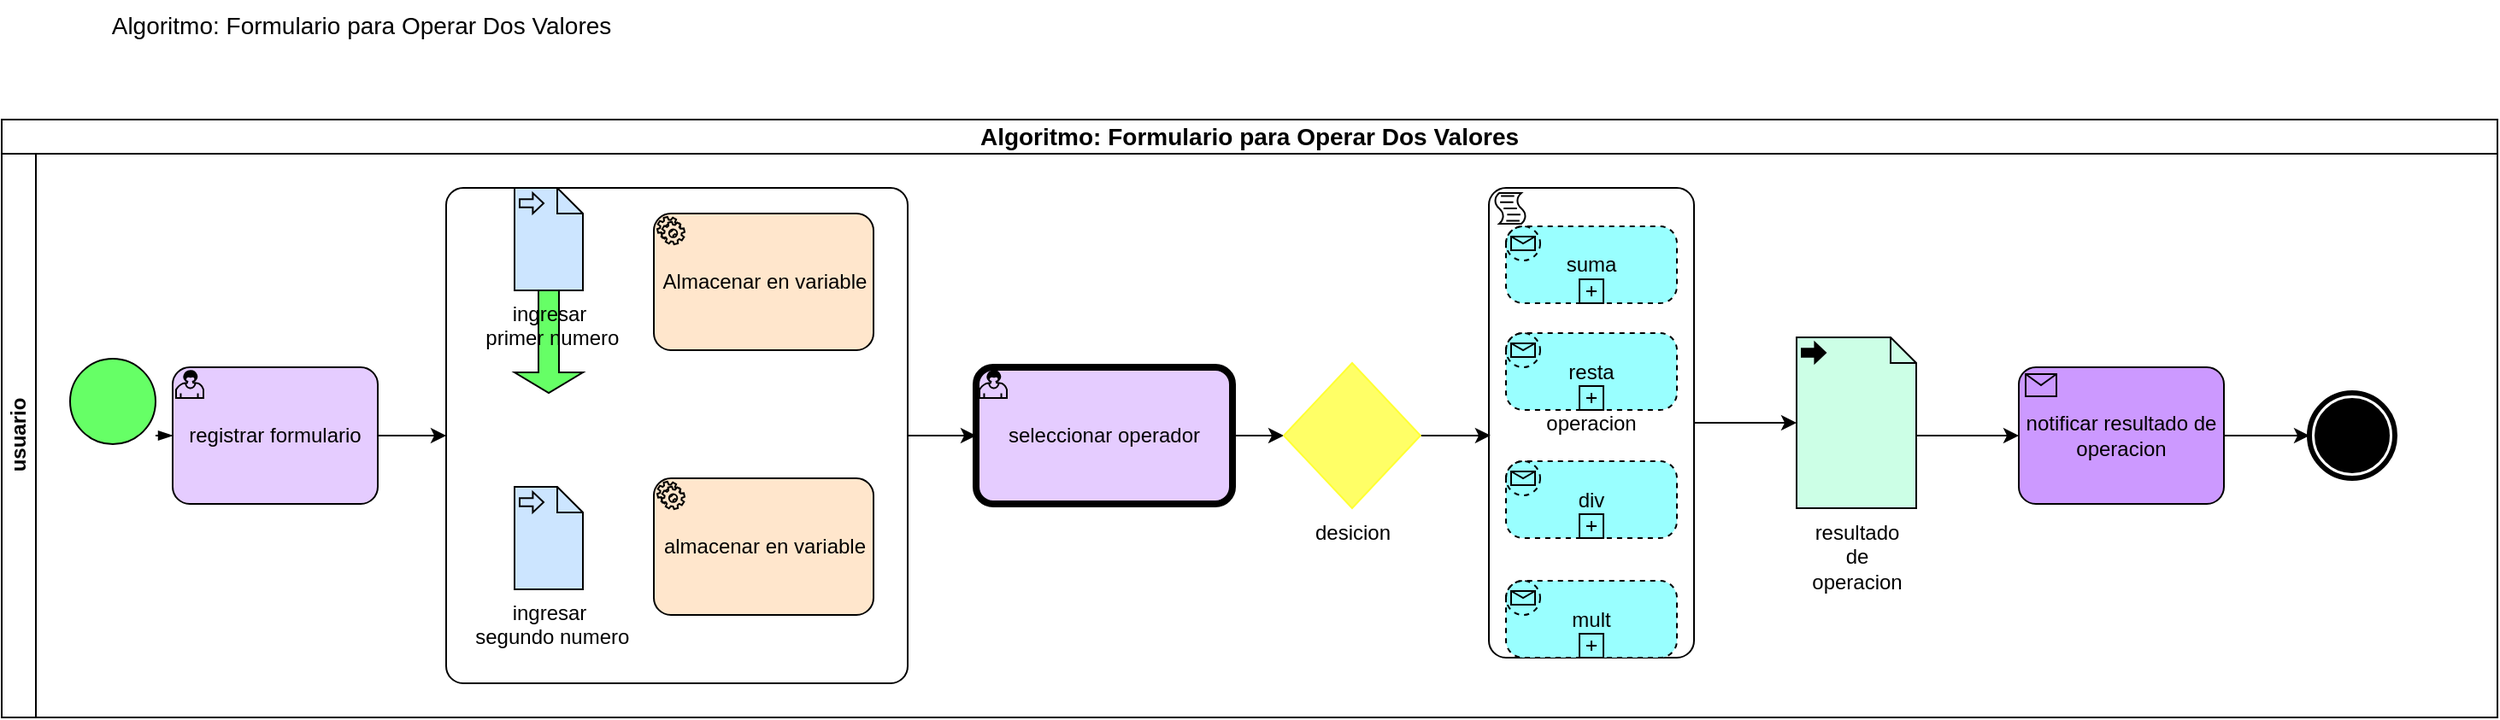 <mxfile version="21.0.8" type="device"><diagram name="Página-1" id="23P2vF2zfUG6SlSoTTSH"><mxGraphModel dx="2261" dy="778" grid="1" gridSize="10" guides="1" tooltips="1" connect="1" arrows="1" fold="1" page="1" pageScale="1" pageWidth="827" pageHeight="1169" math="0" shadow="0"><root><mxCell id="0"/><mxCell id="1" parent="0"/><mxCell id="PtRnssLtpRVpCweUlTMZ-1" value="&lt;font style=&quot;font-size: 14px;&quot;&gt;Algoritmo: Formulario para Operar Dos Valores&lt;/font&gt;" style="text;html=1;align=center;verticalAlign=middle;resizable=0;points=[];autosize=1;strokeColor=none;fillColor=none;" parent="1" vertex="1"><mxGeometry x="35" y="50" width="310" height="30" as="geometry"/></mxCell><mxCell id="JPhCnBv6DWpIe7Qf6uOV-2" value="&lt;font style=&quot;font-size: 14px;&quot;&gt;Algoritmo: Formulario para Operar Dos Valores&lt;/font&gt;" style="swimlane;html=1;childLayout=stackLayout;resizeParent=1;resizeParentMax=0;horizontal=1;startSize=20;horizontalStack=0;whiteSpace=wrap;" parent="1" vertex="1"><mxGeometry x="-20" y="120" width="1460" height="350" as="geometry"/></mxCell><mxCell id="JPhCnBv6DWpIe7Qf6uOV-3" value="usuario" style="swimlane;html=1;startSize=20;horizontal=0;" parent="JPhCnBv6DWpIe7Qf6uOV-2" vertex="1"><mxGeometry y="20" width="1460" height="330" as="geometry"/></mxCell><mxCell id="JPhCnBv6DWpIe7Qf6uOV-6" value="" style="points=[[0.145,0.145,0],[0.5,0,0],[0.855,0.145,0],[1,0.5,0],[0.855,0.855,0],[0.5,1,0],[0.145,0.855,0],[0,0.5,0]];shape=mxgraph.bpmn.event;html=1;verticalLabelPosition=bottom;labelBackgroundColor=#ffffff;verticalAlign=top;align=center;perimeter=ellipsePerimeter;outlineConnect=0;aspect=fixed;outline=standard;symbol=general;fillColor=#66FF66;" parent="JPhCnBv6DWpIe7Qf6uOV-3" vertex="1"><mxGeometry x="40" y="120" width="50" height="50" as="geometry"/></mxCell><mxCell id="7XDGIB6Dq8HpiKMHVq9T-7" style="edgeStyle=orthogonalEdgeStyle;rounded=0;orthogonalLoop=1;jettySize=auto;html=1;exitX=1;exitY=0.5;exitDx=0;exitDy=0;exitPerimeter=0;entryX=0;entryY=0.5;entryDx=0;entryDy=0;entryPerimeter=0;" edge="1" parent="JPhCnBv6DWpIe7Qf6uOV-3" source="JPhCnBv6DWpIe7Qf6uOV-7" target="JPhCnBv6DWpIe7Qf6uOV-21"><mxGeometry relative="1" as="geometry"/></mxCell><mxCell id="JPhCnBv6DWpIe7Qf6uOV-7" value="registrar formulario" style="points=[[0.25,0,0],[0.5,0,0],[0.75,0,0],[1,0.25,0],[1,0.5,0],[1,0.75,0],[0.75,1,0],[0.5,1,0],[0.25,1,0],[0,0.75,0],[0,0.5,0],[0,0.25,0]];shape=mxgraph.bpmn.task;whiteSpace=wrap;rectStyle=rounded;size=10;html=1;container=1;expand=0;collapsible=0;taskMarker=user;fillColor=#E5CCFF;" parent="JPhCnBv6DWpIe7Qf6uOV-3" vertex="1"><mxGeometry x="100" y="125" width="120" height="80" as="geometry"/></mxCell><mxCell id="JPhCnBv6DWpIe7Qf6uOV-16" value="" style="edgeStyle=elbowEdgeStyle;fontSize=12;html=1;endArrow=blockThin;endFill=1;rounded=0;exitX=1;exitY=0.5;exitDx=0;exitDy=0;exitPerimeter=0;entryX=0;entryY=0.5;entryDx=0;entryDy=0;entryPerimeter=0;" parent="JPhCnBv6DWpIe7Qf6uOV-3" target="JPhCnBv6DWpIe7Qf6uOV-7" edge="1"><mxGeometry width="160" relative="1" as="geometry"><mxPoint x="90" y="165" as="sourcePoint"/><mxPoint x="120" y="230" as="targetPoint"/></mxGeometry></mxCell><mxCell id="7XDGIB6Dq8HpiKMHVq9T-10" style="edgeStyle=orthogonalEdgeStyle;rounded=0;orthogonalLoop=1;jettySize=auto;html=1;" edge="1" parent="JPhCnBv6DWpIe7Qf6uOV-3" source="JPhCnBv6DWpIe7Qf6uOV-21" target="7XDGIB6Dq8HpiKMHVq9T-8"><mxGeometry relative="1" as="geometry"/></mxCell><mxCell id="JPhCnBv6DWpIe7Qf6uOV-21" value="" style="points=[[0.25,0,0],[0.5,0,0],[0.75,0,0],[1,0.25,0],[1,0.5,0],[1,0.75,0],[0.75,1,0],[0.5,1,0],[0.25,1,0],[0,0.75,0],[0,0.5,0],[0,0.25,0]];shape=mxgraph.bpmn.task;whiteSpace=wrap;rectStyle=rounded;size=10;html=1;container=1;expand=0;collapsible=0;taskMarker=abstract;" parent="JPhCnBv6DWpIe7Qf6uOV-3" vertex="1"><mxGeometry x="260" y="20" width="270" height="290" as="geometry"/></mxCell><mxCell id="7XDGIB6Dq8HpiKMHVq9T-1" value="Almacenar en variable" style="points=[[0.25,0,0],[0.5,0,0],[0.75,0,0],[1,0.25,0],[1,0.5,0],[1,0.75,0],[0.75,1,0],[0.5,1,0],[0.25,1,0],[0,0.75,0],[0,0.5,0],[0,0.25,0]];shape=mxgraph.bpmn.task;whiteSpace=wrap;rectStyle=rounded;size=10;html=1;container=1;expand=0;collapsible=0;taskMarker=service;fillColor=#FFE6CC;" vertex="1" parent="JPhCnBv6DWpIe7Qf6uOV-21"><mxGeometry x="121.5" y="15" width="128.5" height="80" as="geometry"/></mxCell><mxCell id="7XDGIB6Dq8HpiKMHVq9T-2" value="almacenar en variable" style="points=[[0.25,0,0],[0.5,0,0],[0.75,0,0],[1,0.25,0],[1,0.5,0],[1,0.75,0],[0.75,1,0],[0.5,1,0],[0.25,1,0],[0,0.75,0],[0,0.5,0],[0,0.25,0]];shape=mxgraph.bpmn.task;whiteSpace=wrap;rectStyle=rounded;size=10;html=1;container=1;expand=0;collapsible=0;taskMarker=service;fillColor=#FFE6CC;" vertex="1" parent="JPhCnBv6DWpIe7Qf6uOV-21"><mxGeometry x="121.5" y="170" width="128.5" height="80" as="geometry"/></mxCell><mxCell id="7XDGIB6Dq8HpiKMHVq9T-3" value="" style="shape=singleArrow;direction=south;whiteSpace=wrap;html=1;fillColor=#66FF66;" vertex="1" parent="JPhCnBv6DWpIe7Qf6uOV-3"><mxGeometry x="300" y="80" width="40" height="60" as="geometry"/></mxCell><mxCell id="JPhCnBv6DWpIe7Qf6uOV-8" value="&lt;div&gt;ingresar&lt;/div&gt;&lt;div&gt;&amp;nbsp;primer numero&lt;/div&gt;" style="shape=mxgraph.bpmn.data;labelPosition=center;verticalLabelPosition=bottom;align=center;verticalAlign=top;size=15;html=1;bpmnTransferType=input;fillColor=#CCE5FF;" parent="JPhCnBv6DWpIe7Qf6uOV-3" vertex="1"><mxGeometry x="300" y="20" width="40" height="60" as="geometry"/></mxCell><mxCell id="7XDGIB6Dq8HpiKMHVq9T-16" style="edgeStyle=orthogonalEdgeStyle;rounded=0;orthogonalLoop=1;jettySize=auto;html=1;exitX=0;exitY=0;exitDx=70;exitDy=57.5;exitPerimeter=0;entryX=0;entryY=0.5;entryDx=0;entryDy=0;entryPerimeter=0;" edge="1" parent="JPhCnBv6DWpIe7Qf6uOV-3" source="JPhCnBv6DWpIe7Qf6uOV-14" target="JPhCnBv6DWpIe7Qf6uOV-15"><mxGeometry relative="1" as="geometry"/></mxCell><mxCell id="JPhCnBv6DWpIe7Qf6uOV-14" value="&lt;div&gt;resultado&lt;/div&gt;&lt;div&gt;de&lt;/div&gt;&lt;div&gt;operacion&lt;br&gt;&lt;/div&gt;" style="shape=mxgraph.bpmn.data;labelPosition=center;verticalLabelPosition=bottom;align=center;verticalAlign=top;size=15;html=1;bpmnTransferType=output;fillColor=#CCFFE6;" parent="JPhCnBv6DWpIe7Qf6uOV-3" vertex="1"><mxGeometry x="1050" y="107.5" width="70" height="100" as="geometry"/></mxCell><mxCell id="7XDGIB6Dq8HpiKMHVq9T-17" style="edgeStyle=orthogonalEdgeStyle;rounded=0;orthogonalLoop=1;jettySize=auto;html=1;entryX=0;entryY=0.5;entryDx=0;entryDy=0;entryPerimeter=0;" edge="1" parent="JPhCnBv6DWpIe7Qf6uOV-3" source="JPhCnBv6DWpIe7Qf6uOV-15" target="JPhCnBv6DWpIe7Qf6uOV-19"><mxGeometry relative="1" as="geometry"/></mxCell><mxCell id="JPhCnBv6DWpIe7Qf6uOV-15" value="notificar resultado de operacion" style="points=[[0.25,0,0],[0.5,0,0],[0.75,0,0],[1,0.25,0],[1,0.5,0],[1,0.75,0],[0.75,1,0],[0.5,1,0],[0.25,1,0],[0,0.75,0],[0,0.5,0],[0,0.25,0]];shape=mxgraph.bpmn.task;whiteSpace=wrap;rectStyle=rounded;size=10;html=1;container=1;expand=0;collapsible=0;taskMarker=receive;fillColor=#CC99FF;" parent="JPhCnBv6DWpIe7Qf6uOV-3" vertex="1"><mxGeometry x="1180" y="125" width="120" height="80" as="geometry"/></mxCell><mxCell id="JPhCnBv6DWpIe7Qf6uOV-19" value="" style="points=[[0.145,0.145,0],[0.5,0,0],[0.855,0.145,0],[1,0.5,0],[0.855,0.855,0],[0.5,1,0],[0.145,0.855,0],[0,0.5,0]];shape=mxgraph.bpmn.event;html=1;verticalLabelPosition=bottom;labelBackgroundColor=#ffffff;verticalAlign=top;align=center;perimeter=ellipsePerimeter;outlineConnect=0;aspect=fixed;outline=end;symbol=terminate;" parent="JPhCnBv6DWpIe7Qf6uOV-3" vertex="1"><mxGeometry x="1350" y="140" width="50" height="50" as="geometry"/></mxCell><mxCell id="JPhCnBv6DWpIe7Qf6uOV-20" value="&lt;div&gt;ingresar&lt;/div&gt;&lt;div&gt;&amp;nbsp;segundo numero&lt;/div&gt;" style="shape=mxgraph.bpmn.data;labelPosition=center;verticalLabelPosition=bottom;align=center;verticalAlign=top;size=15;html=1;bpmnTransferType=input;fillColor=#CCE5FF;" parent="JPhCnBv6DWpIe7Qf6uOV-3" vertex="1"><mxGeometry x="300" y="195" width="40" height="60" as="geometry"/></mxCell><mxCell id="7XDGIB6Dq8HpiKMHVq9T-15" style="edgeStyle=orthogonalEdgeStyle;rounded=0;orthogonalLoop=1;jettySize=auto;html=1;entryX=0;entryY=0.5;entryDx=0;entryDy=0;entryPerimeter=0;" edge="1" parent="JPhCnBv6DWpIe7Qf6uOV-3" source="JPhCnBv6DWpIe7Qf6uOV-9" target="JPhCnBv6DWpIe7Qf6uOV-14"><mxGeometry relative="1" as="geometry"/></mxCell><mxCell id="JPhCnBv6DWpIe7Qf6uOV-9" value="operacion" style="points=[[0.25,0,0],[0.5,0,0],[0.75,0,0],[1,0.25,0],[1,0.5,0],[1,0.75,0],[0.75,1,0],[0.5,1,0],[0.25,1,0],[0,0.75,0],[0,0.5,0],[0,0.25,0]];shape=mxgraph.bpmn.task;whiteSpace=wrap;rectStyle=rounded;size=10;html=1;container=1;expand=0;collapsible=0;taskMarker=script;" parent="JPhCnBv6DWpIe7Qf6uOV-3" vertex="1"><mxGeometry x="870" y="20" width="120" height="275" as="geometry"/></mxCell><mxCell id="JPhCnBv6DWpIe7Qf6uOV-10" value="suma" style="points=[[0.25,0,0],[0.5,0,0],[0.75,0,0],[1,0.25,0],[1,0.5,0],[1,0.75,0],[0.75,1,0],[0.5,1,0],[0.25,1,0],[0,0.75,0],[0,0.5,0],[0,0.25,0]];shape=mxgraph.bpmn.task;whiteSpace=wrap;rectStyle=rounded;size=10;html=1;container=1;expand=0;collapsible=0;taskMarker=abstract;bpmnShapeType=subprocess;isLoopSub=1;outline=eventNonint;symbol=message;fillColor=#99FFFF;" parent="JPhCnBv6DWpIe7Qf6uOV-9" vertex="1"><mxGeometry x="10" y="22.5" width="100" height="45" as="geometry"/></mxCell><mxCell id="JPhCnBv6DWpIe7Qf6uOV-13" value="mult" style="points=[[0.25,0,0],[0.5,0,0],[0.75,0,0],[1,0.25,0],[1,0.5,0],[1,0.75,0],[0.75,1,0],[0.5,1,0],[0.25,1,0],[0,0.75,0],[0,0.5,0],[0,0.25,0]];shape=mxgraph.bpmn.task;whiteSpace=wrap;rectStyle=rounded;size=10;html=1;container=1;expand=0;collapsible=0;taskMarker=abstract;bpmnShapeType=subprocess;isLoopSub=1;outline=eventNonint;symbol=message;fillColor=#99FFFF;" parent="JPhCnBv6DWpIe7Qf6uOV-9" vertex="1"><mxGeometry x="10" y="230" width="100" height="45" as="geometry"/></mxCell><mxCell id="JPhCnBv6DWpIe7Qf6uOV-12" value="div" style="points=[[0.25,0,0],[0.5,0,0],[0.75,0,0],[1,0.25,0],[1,0.5,0],[1,0.75,0],[0.75,1,0],[0.5,1,0],[0.25,1,0],[0,0.75,0],[0,0.5,0],[0,0.25,0]];shape=mxgraph.bpmn.task;whiteSpace=wrap;rectStyle=rounded;size=10;html=1;container=1;expand=0;collapsible=0;taskMarker=abstract;bpmnShapeType=subprocess;isLoopSub=1;outline=eventNonint;symbol=message;fillColor=#99FFFF;" parent="JPhCnBv6DWpIe7Qf6uOV-9" vertex="1"><mxGeometry x="10" y="160" width="100" height="45" as="geometry"/></mxCell><mxCell id="JPhCnBv6DWpIe7Qf6uOV-11" value="resta" style="points=[[0.25,0,0],[0.5,0,0],[0.75,0,0],[1,0.25,0],[1,0.5,0],[1,0.75,0],[0.75,1,0],[0.5,1,0],[0.25,1,0],[0,0.75,0],[0,0.5,0],[0,0.25,0]];shape=mxgraph.bpmn.task;whiteSpace=wrap;rectStyle=rounded;size=10;html=1;container=1;expand=0;collapsible=0;taskMarker=abstract;bpmnShapeType=subprocess;isLoopSub=1;outline=eventNonint;symbol=message;fillColor=#99FFFF;" parent="JPhCnBv6DWpIe7Qf6uOV-9" vertex="1"><mxGeometry x="10" y="85" width="100" height="45" as="geometry"/></mxCell><mxCell id="7XDGIB6Dq8HpiKMHVq9T-13" style="edgeStyle=orthogonalEdgeStyle;rounded=0;orthogonalLoop=1;jettySize=auto;html=1;entryX=0;entryY=0.5;entryDx=0;entryDy=0;entryPerimeter=0;" edge="1" parent="JPhCnBv6DWpIe7Qf6uOV-3" source="7XDGIB6Dq8HpiKMHVq9T-8" target="7XDGIB6Dq8HpiKMHVq9T-12"><mxGeometry relative="1" as="geometry"/></mxCell><mxCell id="7XDGIB6Dq8HpiKMHVq9T-8" value="seleccionar operador" style="points=[[0.25,0,0],[0.5,0,0],[0.75,0,0],[1,0.25,0],[1,0.5,0],[1,0.75,0],[0.75,1,0],[0.5,1,0],[0.25,1,0],[0,0.75,0],[0,0.5,0],[0,0.25,0]];shape=mxgraph.bpmn.task;whiteSpace=wrap;rectStyle=rounded;size=10;html=1;container=1;expand=0;collapsible=0;bpmnShapeType=call;taskMarker=user;fillColor=#E5CCFF;" vertex="1" parent="JPhCnBv6DWpIe7Qf6uOV-3"><mxGeometry x="570" y="125" width="150" height="80" as="geometry"/></mxCell><mxCell id="7XDGIB6Dq8HpiKMHVq9T-14" style="edgeStyle=orthogonalEdgeStyle;rounded=0;orthogonalLoop=1;jettySize=auto;html=1;exitX=1;exitY=0.5;exitDx=0;exitDy=0;exitPerimeter=0;entryX=0.008;entryY=0.527;entryDx=0;entryDy=0;entryPerimeter=0;" edge="1" parent="JPhCnBv6DWpIe7Qf6uOV-3" source="7XDGIB6Dq8HpiKMHVq9T-12" target="JPhCnBv6DWpIe7Qf6uOV-9"><mxGeometry relative="1" as="geometry"/></mxCell><mxCell id="7XDGIB6Dq8HpiKMHVq9T-12" value="desicion" style="points=[[0.25,0.25,0],[0.5,0,0],[0.75,0.25,0],[1,0.5,0],[0.75,0.75,0],[0.5,1,0],[0.25,0.75,0],[0,0.5,0]];shape=mxgraph.bpmn.gateway2;html=1;verticalLabelPosition=bottom;labelBackgroundColor=#ffffff;verticalAlign=top;align=center;perimeter=rhombusPerimeter;outlineConnect=0;outline=none;symbol=none;strokeColor=#FFFF33;fillColor=#FFFF66;" vertex="1" parent="JPhCnBv6DWpIe7Qf6uOV-3"><mxGeometry x="750" y="122.5" width="80" height="85" as="geometry"/></mxCell></root></mxGraphModel></diagram></mxfile>